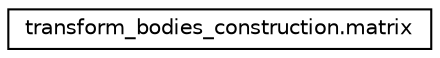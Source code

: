 digraph "Graphical Class Hierarchy"
{
 // LATEX_PDF_SIZE
  edge [fontname="Helvetica",fontsize="10",labelfontname="Helvetica",labelfontsize="10"];
  node [fontname="Helvetica",fontsize="10",shape=record];
  rankdir="LR";
  Node0 [label="transform_bodies_construction.matrix",height=0.2,width=0.4,color="black", fillcolor="white", style="filled",URL="$classtransform__bodies__construction_1_1matrix.html",tooltip=" "];
}
